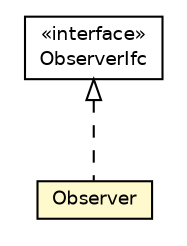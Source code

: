 #!/usr/local/bin/dot
#
# Class diagram 
# Generated by UMLGraph version 5.4 (http://www.umlgraph.org/)
#

digraph G {
	edge [fontname="Helvetica",fontsize=10,labelfontname="Helvetica",labelfontsize=10];
	node [fontname="Helvetica",fontsize=10,shape=plaintext];
	nodesep=0.25;
	ranksep=0.5;
	// jsl.observers.TestObserverableObserver.Observer
	c216037 [label=<<table title="jsl.observers.TestObserverableObserver.Observer" border="0" cellborder="1" cellspacing="0" cellpadding="2" port="p" bgcolor="lemonChiffon" href="./TestObserverableObserver.Observer.html">
		<tr><td><table border="0" cellspacing="0" cellpadding="1">
<tr><td align="center" balign="center"> Observer </td></tr>
		</table></td></tr>
		</table>>, URL="./TestObserverableObserver.Observer.html", fontname="Helvetica", fontcolor="black", fontsize=9.0];
	// jsl.observers.ObserverIfc
	c216041 [label=<<table title="jsl.observers.ObserverIfc" border="0" cellborder="1" cellspacing="0" cellpadding="2" port="p" href="./ObserverIfc.html">
		<tr><td><table border="0" cellspacing="0" cellpadding="1">
<tr><td align="center" balign="center"> &#171;interface&#187; </td></tr>
<tr><td align="center" balign="center"> ObserverIfc </td></tr>
		</table></td></tr>
		</table>>, URL="./ObserverIfc.html", fontname="Helvetica", fontcolor="black", fontsize=9.0];
	//jsl.observers.TestObserverableObserver.Observer implements jsl.observers.ObserverIfc
	c216041:p -> c216037:p [dir=back,arrowtail=empty,style=dashed];
}

